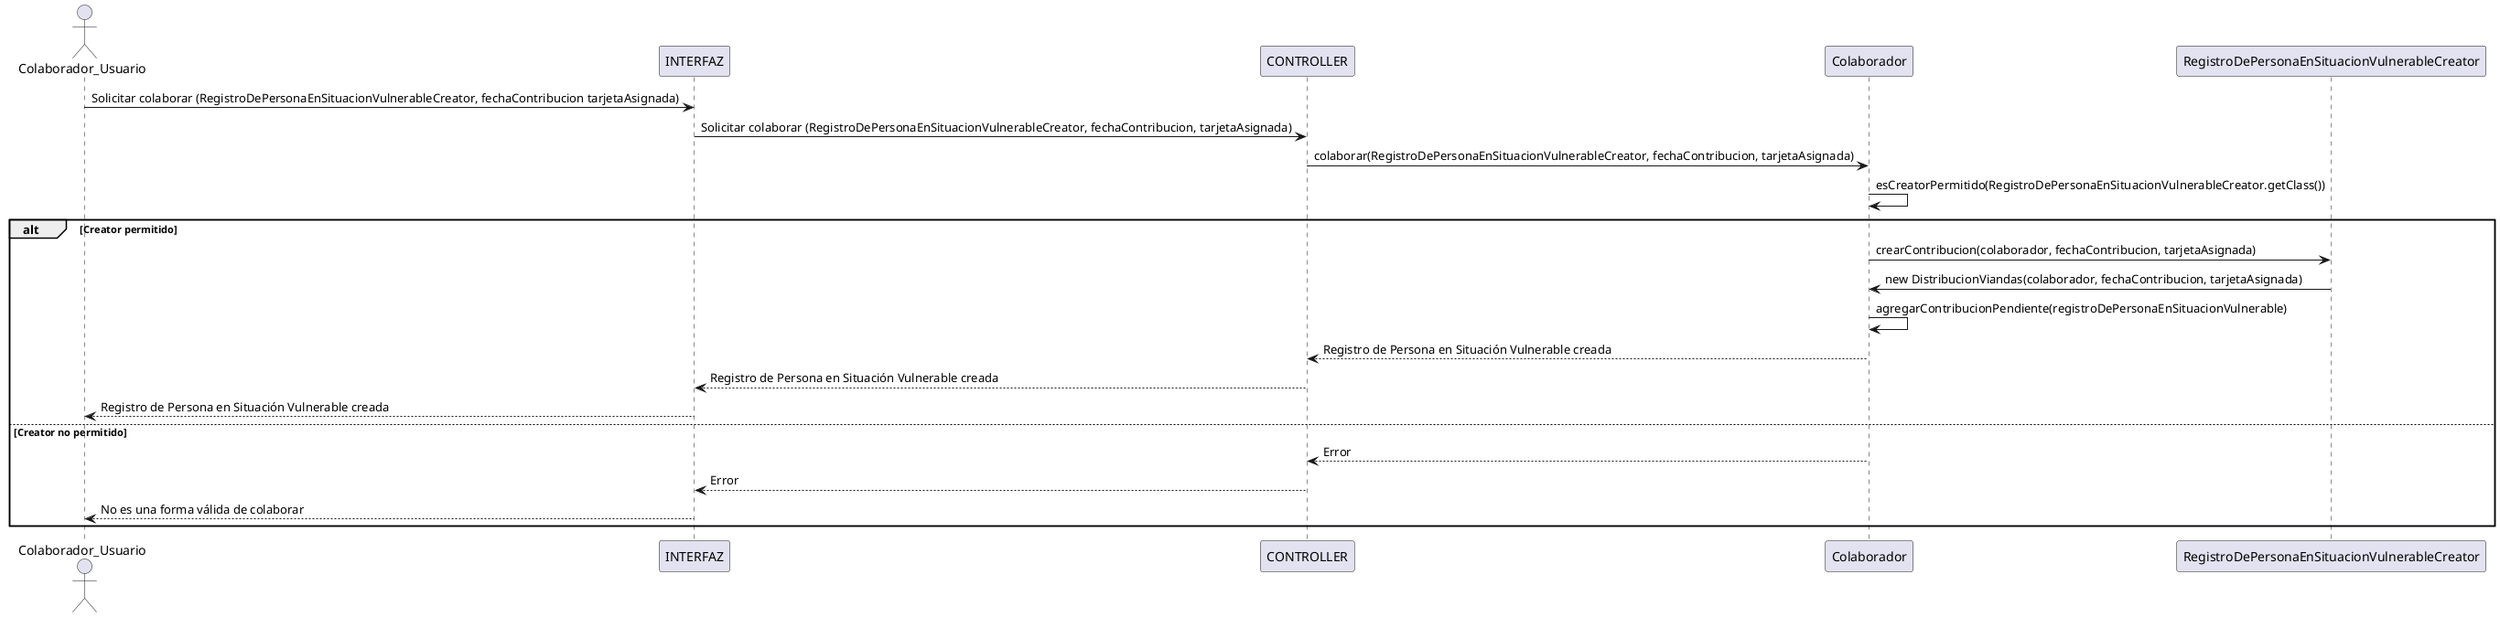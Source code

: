 @startuml registrar_persona_en_situacion_vulnerable_colaborar
actor Colaborador_Usuario as User
participant INTERFAZ
participant CONTROLLER
participant "Colaborador" as Colaborador
participant "RegistroDePersonaEnSituacionVulnerableCreator" as RegistroPersonaEnSituacionVulnerable

User -> INTERFAZ: Solicitar colaborar (RegistroDePersonaEnSituacionVulnerableCreator, fechaContribucion tarjetaAsignada)
INTERFAZ -> CONTROLLER: Solicitar colaborar (RegistroDePersonaEnSituacionVulnerableCreator, fechaContribucion, tarjetaAsignada)
CONTROLLER -> Colaborador: colaborar(RegistroDePersonaEnSituacionVulnerableCreator, fechaContribucion, tarjetaAsignada)
Colaborador -> Colaborador: esCreatorPermitido(RegistroDePersonaEnSituacionVulnerableCreator.getClass())
alt Creator permitido
    Colaborador -> RegistroPersonaEnSituacionVulnerable: crearContribucion(colaborador, fechaContribucion, tarjetaAsignada)
    RegistroPersonaEnSituacionVulnerable -> Colaborador: new DistribucionViandas(colaborador, fechaContribucion, tarjetaAsignada)
    Colaborador -> Colaborador: agregarContribucionPendiente(registroDePersonaEnSituacionVulnerable)
    Colaborador --> CONTROLLER: Registro de Persona en Situación Vulnerable creada
    CONTROLLER --> INTERFAZ: Registro de Persona en Situación Vulnerable creada
    INTERFAZ --> User: Registro de Persona en Situación Vulnerable creada
else Creator no permitido
    Colaborador --> CONTROLLER: Error
    CONTROLLER --> INTERFAZ: Error
    INTERFAZ --> User: No es una forma válida de colaborar
end
@enduml